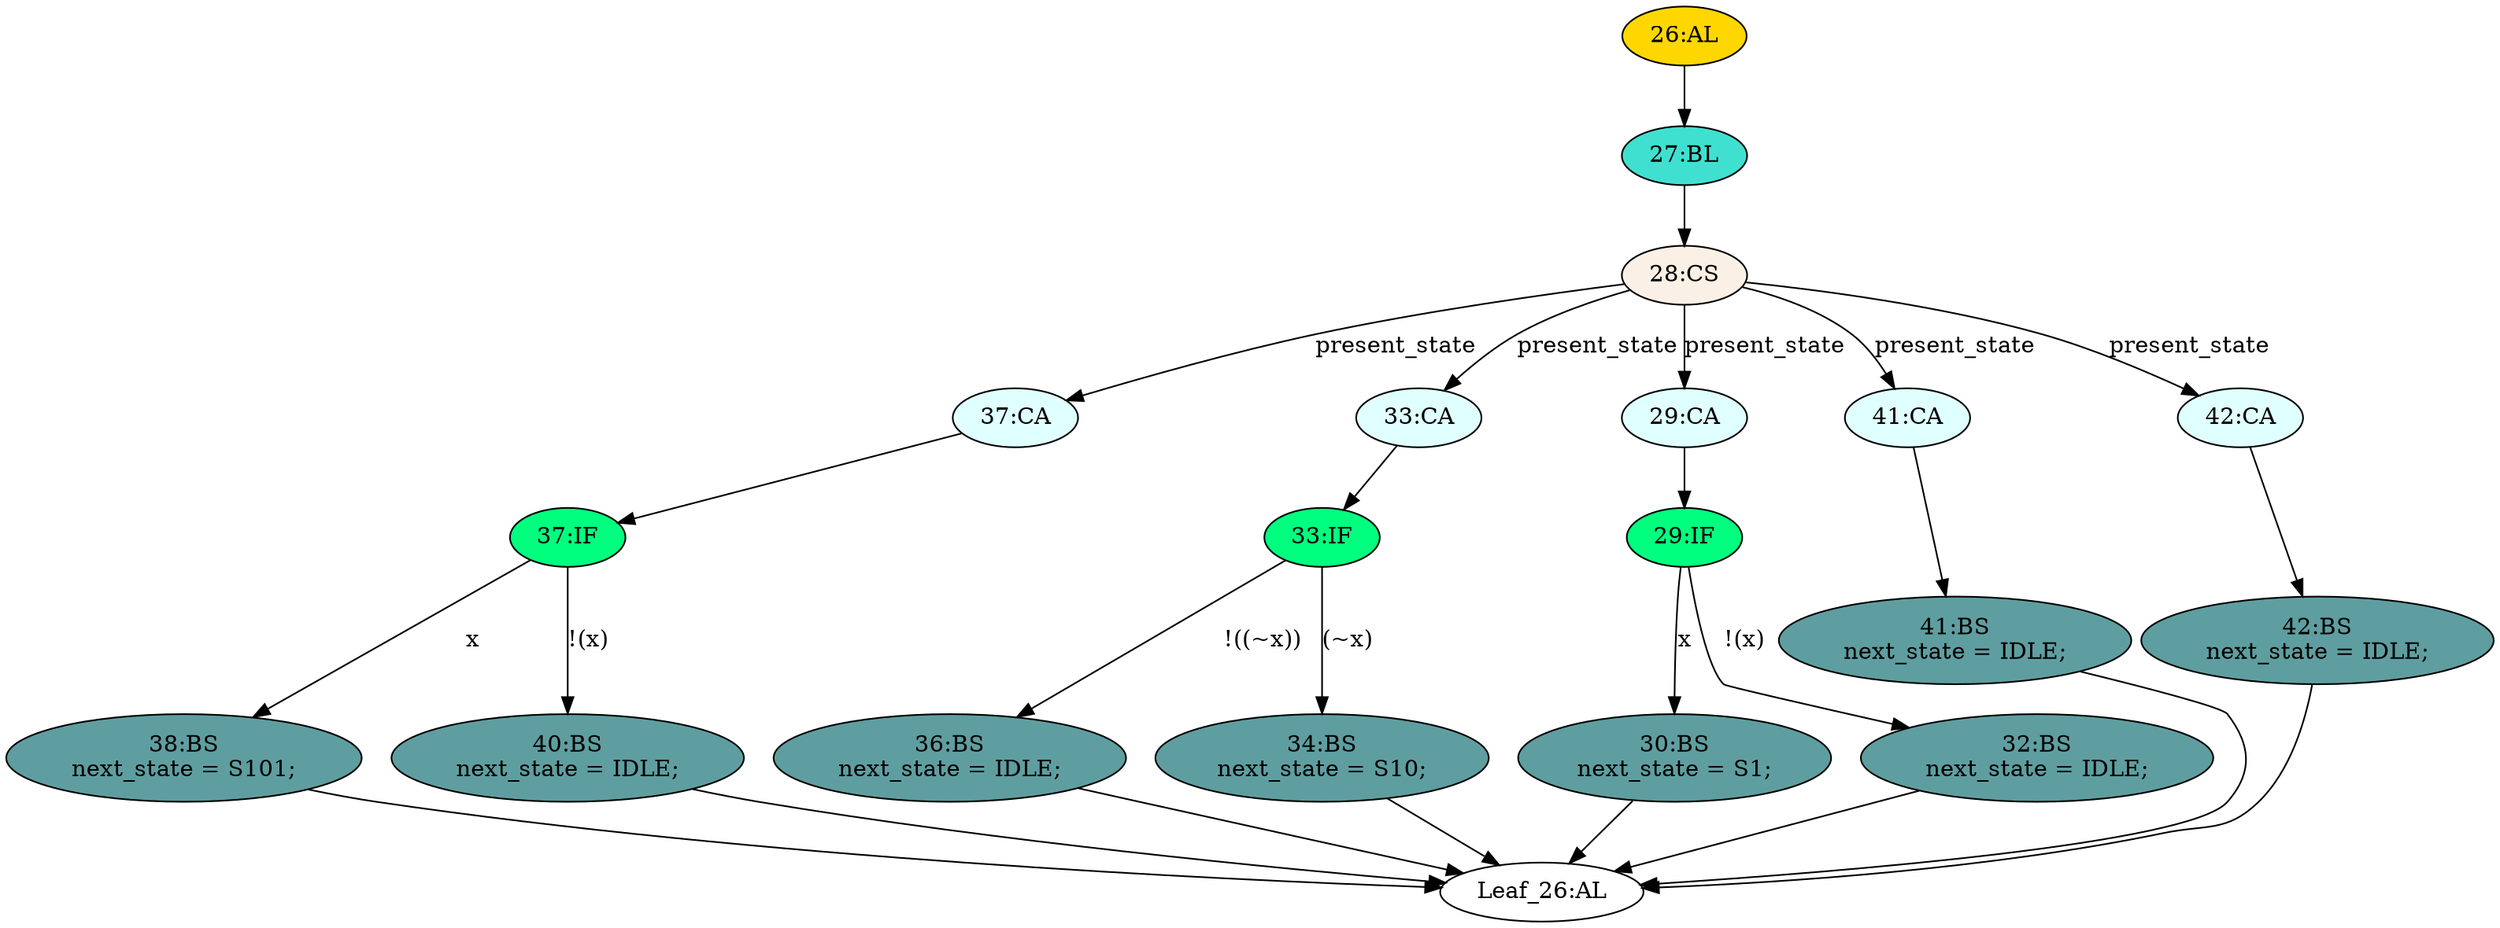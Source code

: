 strict digraph "" {
	node [label="\N"];
	"42:BS"	[ast="<pyverilog.vparser.ast.BlockingSubstitution object at 0x7f9aaa4ff290>",
		fillcolor=cadetblue,
		label="42:BS
next_state = IDLE;",
		statements="[<pyverilog.vparser.ast.BlockingSubstitution object at 0x7f9aaa4ff290>]",
		style=filled,
		typ=BlockingSubstitution];
	"Leaf_26:AL"	[def_var="['next_state']",
		label="Leaf_26:AL"];
	"42:BS" -> "Leaf_26:AL"	[cond="[]",
		lineno=None];
	"37:CA"	[ast="<pyverilog.vparser.ast.Case object at 0x7f9aaa4fffd0>",
		fillcolor=lightcyan,
		label="37:CA",
		statements="[]",
		style=filled,
		typ=Case];
	"37:IF"	[ast="<pyverilog.vparser.ast.IfStatement object at 0x7f9aa9d86090>",
		fillcolor=springgreen,
		label="37:IF",
		statements="[]",
		style=filled,
		typ=IfStatement];
	"37:CA" -> "37:IF"	[cond="[]",
		lineno=None];
	"36:BS"	[ast="<pyverilog.vparser.ast.BlockingSubstitution object at 0x7f9aaa4ff510>",
		fillcolor=cadetblue,
		label="36:BS
next_state = IDLE;",
		statements="[<pyverilog.vparser.ast.BlockingSubstitution object at 0x7f9aaa4ff510>]",
		style=filled,
		typ=BlockingSubstitution];
	"36:BS" -> "Leaf_26:AL"	[cond="[]",
		lineno=None];
	"26:AL"	[ast="<pyverilog.vparser.ast.Always object at 0x7f9aaa4ff690>",
		clk_sens=False,
		fillcolor=gold,
		label="26:AL",
		sens="['present_state', 'x']",
		statements="[]",
		style=filled,
		typ=Always,
		use_var="['x', 'present_state']"];
	"27:BL"	[ast="<pyverilog.vparser.ast.Block object at 0x7f9aaa4ff850>",
		fillcolor=turquoise,
		label="27:BL",
		statements="[]",
		style=filled,
		typ=Block];
	"26:AL" -> "27:BL"	[cond="[]",
		lineno=None];
	"29:IF"	[ast="<pyverilog.vparser.ast.IfStatement object at 0x7f9aaa4ff9d0>",
		fillcolor=springgreen,
		label="29:IF",
		statements="[]",
		style=filled,
		typ=IfStatement];
	"30:BS"	[ast="<pyverilog.vparser.ast.BlockingSubstitution object at 0x7f9aaa4ffbd0>",
		fillcolor=cadetblue,
		label="30:BS
next_state = S1;",
		statements="[<pyverilog.vparser.ast.BlockingSubstitution object at 0x7f9aaa4ffbd0>]",
		style=filled,
		typ=BlockingSubstitution];
	"29:IF" -> "30:BS"	[cond="['x']",
		label=x,
		lineno=29];
	"32:BS"	[ast="<pyverilog.vparser.ast.BlockingSubstitution object at 0x7f9aaa4ffa50>",
		fillcolor=cadetblue,
		label="32:BS
next_state = IDLE;",
		statements="[<pyverilog.vparser.ast.BlockingSubstitution object at 0x7f9aaa4ffa50>]",
		style=filled,
		typ=BlockingSubstitution];
	"29:IF" -> "32:BS"	[cond="['x']",
		label="!(x)",
		lineno=29];
	"38:BS"	[ast="<pyverilog.vparser.ast.BlockingSubstitution object at 0x7f9aa9d86250>",
		fillcolor=cadetblue,
		label="38:BS
next_state = S101;",
		statements="[<pyverilog.vparser.ast.BlockingSubstitution object at 0x7f9aa9d86250>]",
		style=filled,
		typ=BlockingSubstitution];
	"37:IF" -> "38:BS"	[cond="['x']",
		label=x,
		lineno=37];
	"40:BS"	[ast="<pyverilog.vparser.ast.BlockingSubstitution object at 0x7f9aa9d860d0>",
		fillcolor=cadetblue,
		label="40:BS
next_state = IDLE;",
		statements="[<pyverilog.vparser.ast.BlockingSubstitution object at 0x7f9aa9d860d0>]",
		style=filled,
		typ=BlockingSubstitution];
	"37:IF" -> "40:BS"	[cond="['x']",
		label="!(x)",
		lineno=37];
	"33:CA"	[ast="<pyverilog.vparser.ast.Case object at 0x7f9aaa4ffd50>",
		fillcolor=lightcyan,
		label="33:CA",
		statements="[]",
		style=filled,
		typ=Case];
	"33:IF"	[ast="<pyverilog.vparser.ast.IfStatement object at 0x7f9aaa4ffdd0>",
		fillcolor=springgreen,
		label="33:IF",
		statements="[]",
		style=filled,
		typ=IfStatement];
	"33:CA" -> "33:IF"	[cond="[]",
		lineno=None];
	"33:IF" -> "36:BS"	[cond="['x']",
		label="!((~x))",
		lineno=33];
	"34:BS"	[ast="<pyverilog.vparser.ast.BlockingSubstitution object at 0x7f9aaa4ffe10>",
		fillcolor=cadetblue,
		label="34:BS
next_state = S10;",
		statements="[<pyverilog.vparser.ast.BlockingSubstitution object at 0x7f9aaa4ffe10>]",
		style=filled,
		typ=BlockingSubstitution];
	"33:IF" -> "34:BS"	[cond="['x']",
		label="(~x)",
		lineno=33];
	"38:BS" -> "Leaf_26:AL"	[cond="[]",
		lineno=None];
	"28:CS"	[ast="<pyverilog.vparser.ast.CaseStatement object at 0x7f9aaa4ff890>",
		fillcolor=linen,
		label="28:CS",
		statements="[]",
		style=filled,
		typ=CaseStatement];
	"28:CS" -> "37:CA"	[cond="['present_state']",
		label=present_state,
		lineno=28];
	"28:CS" -> "33:CA"	[cond="['present_state']",
		label=present_state,
		lineno=28];
	"29:CA"	[ast="<pyverilog.vparser.ast.Case object at 0x7f9aaa4ff950>",
		fillcolor=lightcyan,
		label="29:CA",
		statements="[]",
		style=filled,
		typ=Case];
	"28:CS" -> "29:CA"	[cond="['present_state']",
		label=present_state,
		lineno=28];
	"41:CA"	[ast="<pyverilog.vparser.ast.Case object at 0x7f9aa9d863d0>",
		fillcolor=lightcyan,
		label="41:CA",
		statements="[]",
		style=filled,
		typ=Case];
	"28:CS" -> "41:CA"	[cond="['present_state']",
		label=present_state,
		lineno=28];
	"42:CA"	[ast="<pyverilog.vparser.ast.Case object at 0x7f9aa9d865d0>",
		fillcolor=lightcyan,
		label="42:CA",
		statements="[]",
		style=filled,
		typ=Case];
	"28:CS" -> "42:CA"	[cond="['present_state']",
		label=present_state,
		lineno=28];
	"27:BL" -> "28:CS"	[cond="[]",
		lineno=None];
	"40:BS" -> "Leaf_26:AL"	[cond="[]",
		lineno=None];
	"30:BS" -> "Leaf_26:AL"	[cond="[]",
		lineno=None];
	"29:CA" -> "29:IF"	[cond="[]",
		lineno=None];
	"34:BS" -> "Leaf_26:AL"	[cond="[]",
		lineno=None];
	"41:BS"	[ast="<pyverilog.vparser.ast.BlockingSubstitution object at 0x7f9aa9d86450>",
		fillcolor=cadetblue,
		label="41:BS
next_state = IDLE;",
		statements="[<pyverilog.vparser.ast.BlockingSubstitution object at 0x7f9aa9d86450>]",
		style=filled,
		typ=BlockingSubstitution];
	"41:CA" -> "41:BS"	[cond="[]",
		lineno=None];
	"32:BS" -> "Leaf_26:AL"	[cond="[]",
		lineno=None];
	"42:CA" -> "42:BS"	[cond="[]",
		lineno=None];
	"41:BS" -> "Leaf_26:AL"	[cond="[]",
		lineno=None];
}
